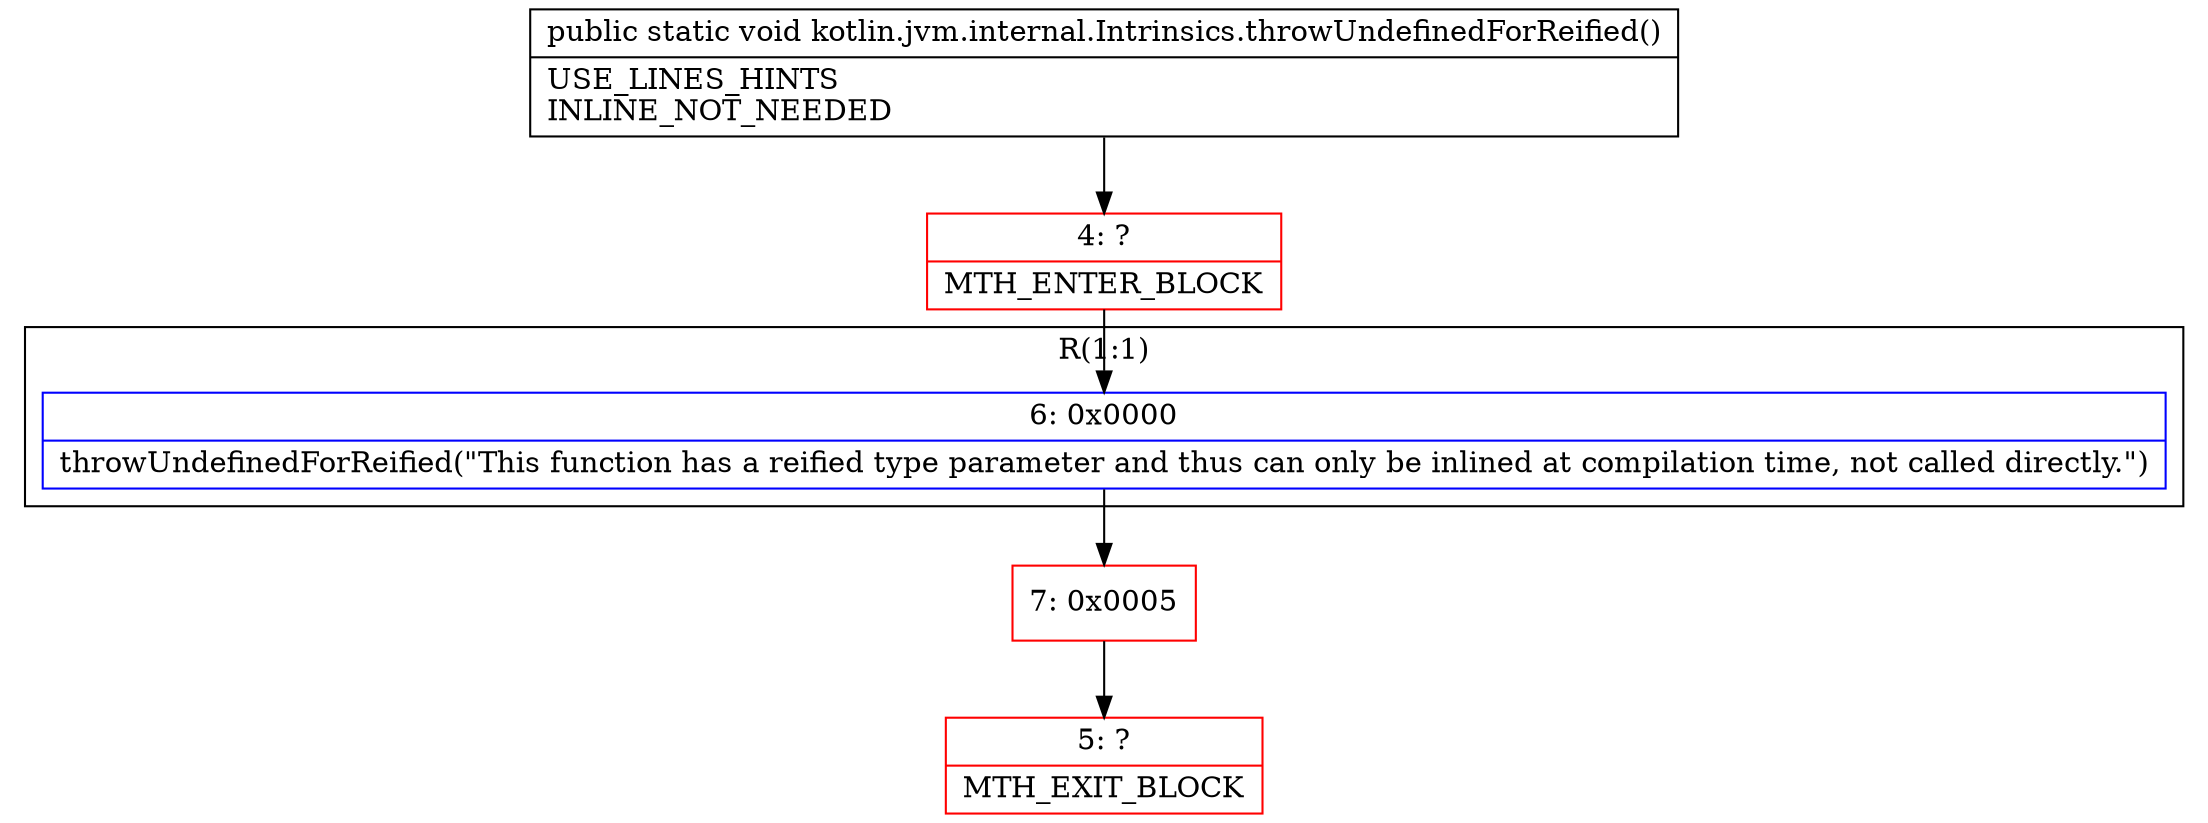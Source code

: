 digraph "CFG forkotlin.jvm.internal.Intrinsics.throwUndefinedForReified()V" {
subgraph cluster_Region_1474345850 {
label = "R(1:1)";
node [shape=record,color=blue];
Node_6 [shape=record,label="{6\:\ 0x0000|throwUndefinedForReified(\"This function has a reified type parameter and thus can only be inlined at compilation time, not called directly.\")\l}"];
}
Node_4 [shape=record,color=red,label="{4\:\ ?|MTH_ENTER_BLOCK\l}"];
Node_7 [shape=record,color=red,label="{7\:\ 0x0005}"];
Node_5 [shape=record,color=red,label="{5\:\ ?|MTH_EXIT_BLOCK\l}"];
MethodNode[shape=record,label="{public static void kotlin.jvm.internal.Intrinsics.throwUndefinedForReified()  | USE_LINES_HINTS\lINLINE_NOT_NEEDED\l}"];
MethodNode -> Node_4;Node_6 -> Node_7;
Node_4 -> Node_6;
Node_7 -> Node_5;
}

